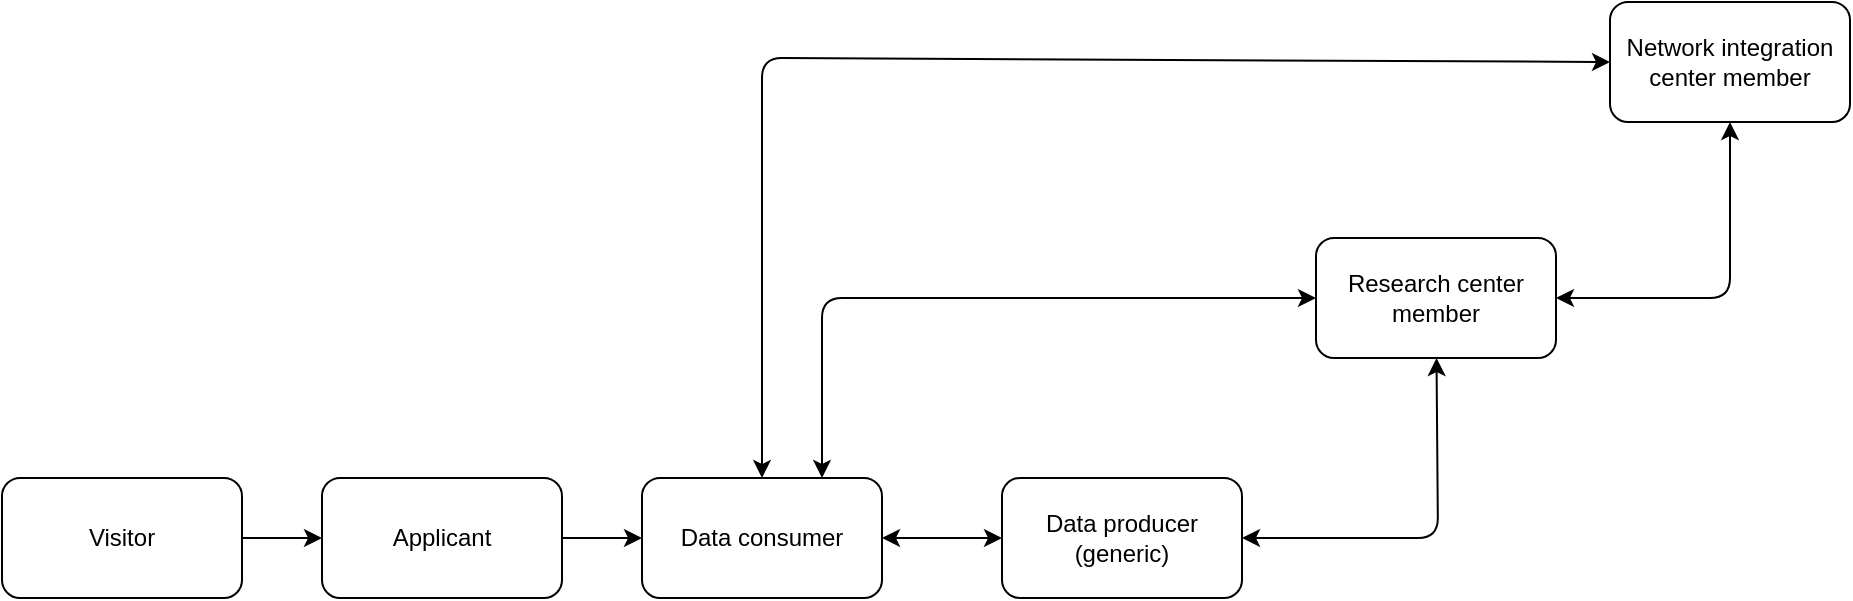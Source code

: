 <mxfile version="14.1.8" type="github">
  <diagram id="prtHgNgQTEPvFCAcTncT" name="Page-1">
    <mxGraphModel dx="1191" dy="639" grid="1" gridSize="10" guides="1" tooltips="1" connect="1" arrows="1" fold="1" page="1" pageScale="1" pageWidth="827" pageHeight="1169" math="0" shadow="0">
      <root>
        <mxCell id="0" />
        <mxCell id="1" parent="0" />
        <mxCell id="BgRHk9iPL6Y_tmHIkgqk-1" value="Visitor" style="rounded=1;whiteSpace=wrap;html=1;" parent="1" vertex="1">
          <mxGeometry x="50" y="290" width="120" height="60" as="geometry" />
        </mxCell>
        <mxCell id="BgRHk9iPL6Y_tmHIkgqk-4" value="Applicant" style="rounded=1;whiteSpace=wrap;html=1;" parent="1" vertex="1">
          <mxGeometry x="210" y="290" width="120" height="60" as="geometry" />
        </mxCell>
        <mxCell id="BgRHk9iPL6Y_tmHIkgqk-5" value="Data consumer" style="rounded=1;whiteSpace=wrap;html=1;" parent="1" vertex="1">
          <mxGeometry x="370" y="290" width="120" height="60" as="geometry" />
        </mxCell>
        <mxCell id="BgRHk9iPL6Y_tmHIkgqk-6" value="Data producer (generic)" style="rounded=1;whiteSpace=wrap;html=1;" parent="1" vertex="1">
          <mxGeometry x="550" y="290" width="120" height="60" as="geometry" />
        </mxCell>
        <mxCell id="BgRHk9iPL6Y_tmHIkgqk-7" value="Research center member" style="rounded=1;whiteSpace=wrap;html=1;" parent="1" vertex="1">
          <mxGeometry x="707" y="170" width="120" height="60" as="geometry" />
        </mxCell>
        <mxCell id="BgRHk9iPL6Y_tmHIkgqk-8" value="Network integration center member" style="rounded=1;whiteSpace=wrap;html=1;" parent="1" vertex="1">
          <mxGeometry x="854" y="52" width="120" height="60" as="geometry" />
        </mxCell>
        <mxCell id="BgRHk9iPL6Y_tmHIkgqk-11" value="" style="endArrow=classic;html=1;exitX=1;exitY=0.5;exitDx=0;exitDy=0;" parent="1" source="BgRHk9iPL6Y_tmHIkgqk-4" target="BgRHk9iPL6Y_tmHIkgqk-5" edge="1">
          <mxGeometry width="50" height="50" relative="1" as="geometry">
            <mxPoint x="650" y="470" as="sourcePoint" />
            <mxPoint x="700" y="420" as="targetPoint" />
          </mxGeometry>
        </mxCell>
        <mxCell id="BgRHk9iPL6Y_tmHIkgqk-12" value="" style="endArrow=classic;html=1;exitX=1;exitY=0.5;exitDx=0;exitDy=0;" parent="1" source="BgRHk9iPL6Y_tmHIkgqk-1" target="BgRHk9iPL6Y_tmHIkgqk-4" edge="1">
          <mxGeometry width="50" height="50" relative="1" as="geometry">
            <mxPoint x="160" y="350" as="sourcePoint" />
            <mxPoint x="210" y="300" as="targetPoint" />
          </mxGeometry>
        </mxCell>
        <mxCell id="BgRHk9iPL6Y_tmHIkgqk-20" value="" style="endArrow=classic;startArrow=classic;html=1;exitX=1;exitY=0.5;exitDx=0;exitDy=0;" parent="1" source="BgRHk9iPL6Y_tmHIkgqk-5" target="BgRHk9iPL6Y_tmHIkgqk-6" edge="1">
          <mxGeometry width="50" height="50" relative="1" as="geometry">
            <mxPoint x="650" y="470" as="sourcePoint" />
            <mxPoint x="700" y="420" as="targetPoint" />
          </mxGeometry>
        </mxCell>
        <mxCell id="BgRHk9iPL6Y_tmHIkgqk-21" value="" style="endArrow=classic;startArrow=classic;html=1;exitX=1;exitY=0.5;exitDx=0;exitDy=0;" parent="1" source="BgRHk9iPL6Y_tmHIkgqk-6" target="BgRHk9iPL6Y_tmHIkgqk-7" edge="1">
          <mxGeometry width="50" height="50" relative="1" as="geometry">
            <mxPoint x="650" y="350" as="sourcePoint" />
            <mxPoint x="700" y="300" as="targetPoint" />
            <Array as="points">
              <mxPoint x="768" y="320" />
            </Array>
          </mxGeometry>
        </mxCell>
        <mxCell id="BgRHk9iPL6Y_tmHIkgqk-22" value="" style="endArrow=classic;startArrow=classic;html=1;entryX=0.5;entryY=1;entryDx=0;entryDy=0;exitX=1;exitY=0.5;exitDx=0;exitDy=0;" parent="1" source="BgRHk9iPL6Y_tmHIkgqk-7" target="BgRHk9iPL6Y_tmHIkgqk-8" edge="1">
          <mxGeometry width="50" height="50" relative="1" as="geometry">
            <mxPoint x="650" y="470" as="sourcePoint" />
            <mxPoint x="700" y="420" as="targetPoint" />
            <Array as="points">
              <mxPoint x="914" y="200" />
            </Array>
          </mxGeometry>
        </mxCell>
        <mxCell id="BgRHk9iPL6Y_tmHIkgqk-23" value="" style="endArrow=classic;startArrow=classic;html=1;exitX=0.5;exitY=0;exitDx=0;exitDy=0;entryX=0;entryY=0.5;entryDx=0;entryDy=0;" parent="1" source="BgRHk9iPL6Y_tmHIkgqk-5" target="BgRHk9iPL6Y_tmHIkgqk-8" edge="1">
          <mxGeometry width="50" height="50" relative="1" as="geometry">
            <mxPoint x="650" y="470" as="sourcePoint" />
            <mxPoint x="700" y="420" as="targetPoint" />
            <Array as="points">
              <mxPoint x="430" y="80" />
            </Array>
          </mxGeometry>
        </mxCell>
        <mxCell id="BgRHk9iPL6Y_tmHIkgqk-24" value="" style="endArrow=classic;startArrow=classic;html=1;entryX=0;entryY=0.5;entryDx=0;entryDy=0;exitX=0.75;exitY=0;exitDx=0;exitDy=0;" parent="1" source="BgRHk9iPL6Y_tmHIkgqk-5" target="BgRHk9iPL6Y_tmHIkgqk-7" edge="1">
          <mxGeometry width="50" height="50" relative="1" as="geometry">
            <mxPoint x="650" y="470" as="sourcePoint" />
            <mxPoint x="700" y="420" as="targetPoint" />
            <Array as="points">
              <mxPoint x="460" y="200" />
            </Array>
          </mxGeometry>
        </mxCell>
      </root>
    </mxGraphModel>
  </diagram>
</mxfile>
